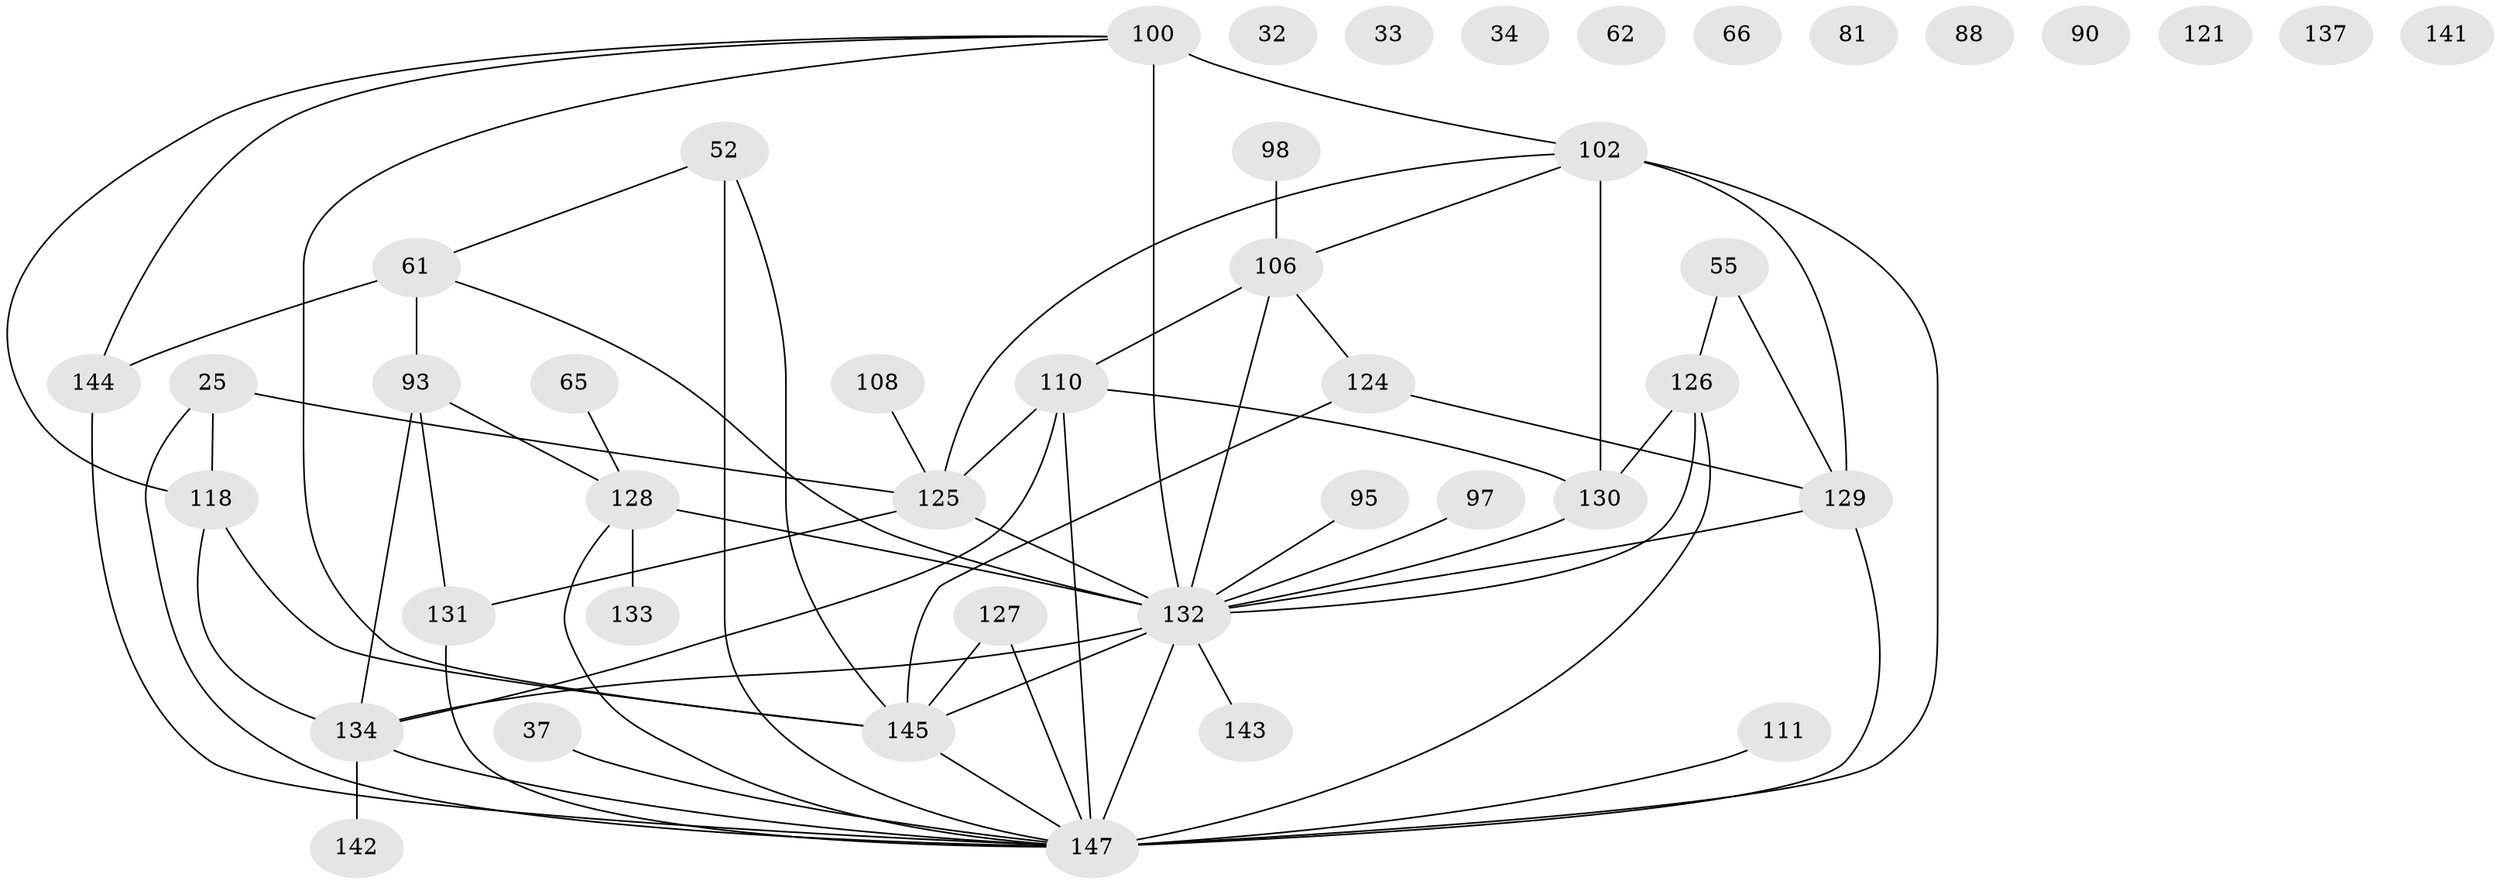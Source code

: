 // original degree distribution, {3: 0.23129251700680273, 1: 0.2108843537414966, 4: 0.19727891156462585, 2: 0.1292517006802721, 5: 0.08843537414965986, 7: 0.013605442176870748, 0: 0.061224489795918366, 6: 0.061224489795918366, 8: 0.006802721088435374}
// Generated by graph-tools (version 1.1) at 2025/42/03/04/25 21:42:21]
// undirected, 44 vertices, 64 edges
graph export_dot {
graph [start="1"]
  node [color=gray90,style=filled];
  25;
  32;
  33;
  34;
  37;
  52 [super="+20"];
  55;
  61 [super="+11"];
  62;
  65;
  66;
  81;
  88;
  90 [super="+28"];
  93 [super="+83"];
  95;
  97;
  98;
  100 [super="+99"];
  102 [super="+76+60"];
  106 [super="+73"];
  108;
  110 [super="+26"];
  111;
  118 [super="+58"];
  121;
  124 [super="+78"];
  125 [super="+9+74+57+41+103"];
  126 [super="+123"];
  127;
  128 [super="+48+112"];
  129 [super="+116"];
  130;
  131 [super="+23+31"];
  132 [super="+122+43+86+114"];
  133 [super="+92"];
  134 [super="+105"];
  137 [super="+63"];
  141;
  142;
  143 [super="+51"];
  144 [super="+119"];
  145 [super="+87+44+91+115"];
  147 [super="+3+138+135+69+94+140+109+146"];
  25 -- 118 [weight=2];
  25 -- 147 [weight=2];
  25 -- 125;
  37 -- 147;
  52 -- 61;
  52 -- 147 [weight=2];
  52 -- 145 [weight=2];
  55 -- 126;
  55 -- 129;
  61 -- 93;
  61 -- 144 [weight=2];
  61 -- 132;
  65 -- 128;
  93 -- 128;
  93 -- 134 [weight=2];
  93 -- 131;
  95 -- 132;
  97 -- 132;
  98 -- 106;
  100 -- 102 [weight=3];
  100 -- 144 [weight=2];
  100 -- 145;
  100 -- 118;
  100 -- 132 [weight=2];
  102 -- 130 [weight=3];
  102 -- 106;
  102 -- 125 [weight=2];
  102 -- 129 [weight=2];
  102 -- 147 [weight=2];
  106 -- 132 [weight=3];
  106 -- 124 [weight=2];
  106 -- 110;
  108 -- 125;
  110 -- 147 [weight=4];
  110 -- 125 [weight=2];
  110 -- 130;
  110 -- 134;
  111 -- 147;
  118 -- 134;
  118 -- 145;
  124 -- 129;
  124 -- 145 [weight=2];
  125 -- 131;
  125 -- 132 [weight=3];
  126 -- 130 [weight=2];
  126 -- 132;
  126 -- 147 [weight=3];
  127 -- 147;
  127 -- 145;
  128 -- 147;
  128 -- 133;
  128 -- 132 [weight=3];
  129 -- 147 [weight=3];
  129 -- 132;
  130 -- 132 [weight=2];
  131 -- 147 [weight=2];
  132 -- 134;
  132 -- 143;
  132 -- 147 [weight=7];
  132 -- 145 [weight=2];
  134 -- 142;
  134 -- 147 [weight=2];
  144 -- 147 [weight=3];
  145 -- 147 [weight=3];
}
